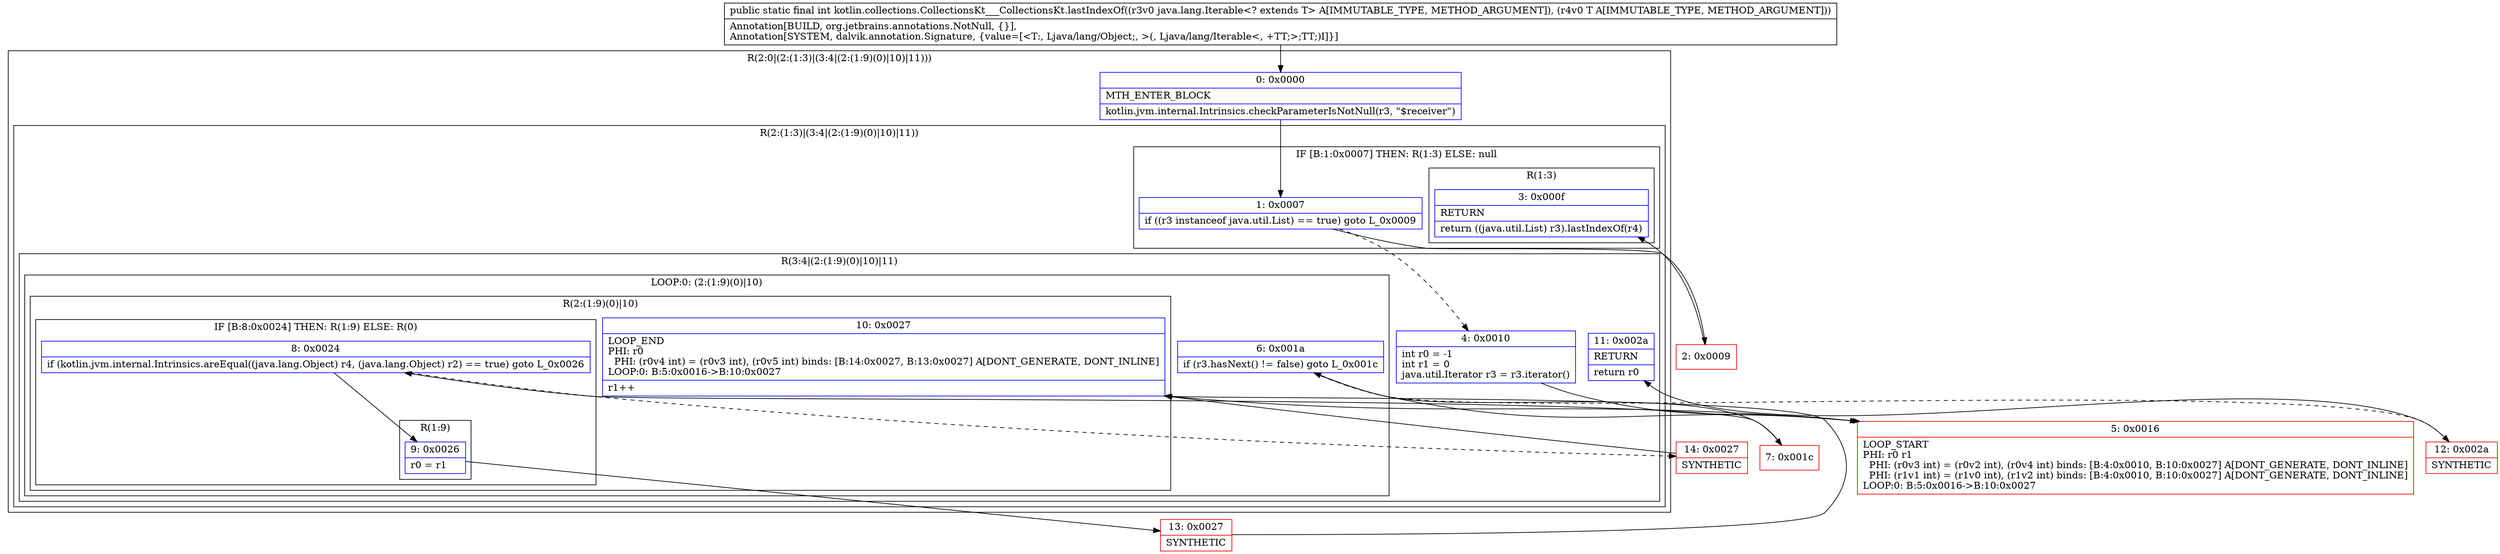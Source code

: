 digraph "CFG forkotlin.collections.CollectionsKt___CollectionsKt.lastIndexOf(Ljava\/lang\/Iterable;Ljava\/lang\/Object;)I" {
subgraph cluster_Region_1514977103 {
label = "R(2:0|(2:(1:3)|(3:4|(2:(1:9)(0)|10)|11)))";
node [shape=record,color=blue];
Node_0 [shape=record,label="{0\:\ 0x0000|MTH_ENTER_BLOCK\l|kotlin.jvm.internal.Intrinsics.checkParameterIsNotNull(r3, \"$receiver\")\l}"];
subgraph cluster_Region_453794931 {
label = "R(2:(1:3)|(3:4|(2:(1:9)(0)|10)|11))";
node [shape=record,color=blue];
subgraph cluster_IfRegion_93264001 {
label = "IF [B:1:0x0007] THEN: R(1:3) ELSE: null";
node [shape=record,color=blue];
Node_1 [shape=record,label="{1\:\ 0x0007|if ((r3 instanceof java.util.List) == true) goto L_0x0009\l}"];
subgraph cluster_Region_734128018 {
label = "R(1:3)";
node [shape=record,color=blue];
Node_3 [shape=record,label="{3\:\ 0x000f|RETURN\l|return ((java.util.List) r3).lastIndexOf(r4)\l}"];
}
}
subgraph cluster_Region_181039434 {
label = "R(3:4|(2:(1:9)(0)|10)|11)";
node [shape=record,color=blue];
Node_4 [shape=record,label="{4\:\ 0x0010|int r0 = \-1\lint r1 = 0\ljava.util.Iterator r3 = r3.iterator()\l}"];
subgraph cluster_LoopRegion_336120682 {
label = "LOOP:0: (2:(1:9)(0)|10)";
node [shape=record,color=blue];
Node_6 [shape=record,label="{6\:\ 0x001a|if (r3.hasNext() != false) goto L_0x001c\l}"];
subgraph cluster_Region_669813397 {
label = "R(2:(1:9)(0)|10)";
node [shape=record,color=blue];
subgraph cluster_IfRegion_1839133276 {
label = "IF [B:8:0x0024] THEN: R(1:9) ELSE: R(0)";
node [shape=record,color=blue];
Node_8 [shape=record,label="{8\:\ 0x0024|if (kotlin.jvm.internal.Intrinsics.areEqual((java.lang.Object) r4, (java.lang.Object) r2) == true) goto L_0x0026\l}"];
subgraph cluster_Region_1942757295 {
label = "R(1:9)";
node [shape=record,color=blue];
Node_9 [shape=record,label="{9\:\ 0x0026|r0 = r1\l}"];
}
subgraph cluster_Region_271103102 {
label = "R(0)";
node [shape=record,color=blue];
}
}
Node_10 [shape=record,label="{10\:\ 0x0027|LOOP_END\lPHI: r0 \l  PHI: (r0v4 int) = (r0v3 int), (r0v5 int) binds: [B:14:0x0027, B:13:0x0027] A[DONT_GENERATE, DONT_INLINE]\lLOOP:0: B:5:0x0016\-\>B:10:0x0027\l|r1++\l}"];
}
}
Node_11 [shape=record,label="{11\:\ 0x002a|RETURN\l|return r0\l}"];
}
}
}
Node_2 [shape=record,color=red,label="{2\:\ 0x0009}"];
Node_5 [shape=record,color=red,label="{5\:\ 0x0016|LOOP_START\lPHI: r0 r1 \l  PHI: (r0v3 int) = (r0v2 int), (r0v4 int) binds: [B:4:0x0010, B:10:0x0027] A[DONT_GENERATE, DONT_INLINE]\l  PHI: (r1v1 int) = (r1v0 int), (r1v2 int) binds: [B:4:0x0010, B:10:0x0027] A[DONT_GENERATE, DONT_INLINE]\lLOOP:0: B:5:0x0016\-\>B:10:0x0027\l}"];
Node_7 [shape=record,color=red,label="{7\:\ 0x001c}"];
Node_12 [shape=record,color=red,label="{12\:\ 0x002a|SYNTHETIC\l}"];
Node_13 [shape=record,color=red,label="{13\:\ 0x0027|SYNTHETIC\l}"];
Node_14 [shape=record,color=red,label="{14\:\ 0x0027|SYNTHETIC\l}"];
MethodNode[shape=record,label="{public static final int kotlin.collections.CollectionsKt___CollectionsKt.lastIndexOf((r3v0 java.lang.Iterable\<? extends T\> A[IMMUTABLE_TYPE, METHOD_ARGUMENT]), (r4v0 T A[IMMUTABLE_TYPE, METHOD_ARGUMENT]))  | Annotation[BUILD, org.jetbrains.annotations.NotNull, \{\}], \lAnnotation[SYSTEM, dalvik.annotation.Signature, \{value=[\<T:, Ljava\/lang\/Object;, \>(, Ljava\/lang\/Iterable\<, +TT;\>;TT;)I]\}]\l}"];
MethodNode -> Node_0;
Node_0 -> Node_1;
Node_1 -> Node_2;
Node_1 -> Node_4[style=dashed];
Node_4 -> Node_5;
Node_6 -> Node_7;
Node_6 -> Node_12[style=dashed];
Node_8 -> Node_9;
Node_8 -> Node_14[style=dashed];
Node_9 -> Node_13;
Node_10 -> Node_5;
Node_2 -> Node_3;
Node_5 -> Node_6;
Node_7 -> Node_8;
Node_12 -> Node_11;
Node_13 -> Node_10;
Node_14 -> Node_10;
}

